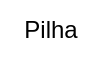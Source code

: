 <mxfile version="24.0.7" type="github">
  <diagram name="Page-1" id="SVKldw6zMVj4fhO1LhRY">
    <mxGraphModel dx="635" dy="403" grid="1" gridSize="10" guides="1" tooltips="1" connect="1" arrows="1" fold="1" page="1" pageScale="1" pageWidth="850" pageHeight="1100" math="0" shadow="0">
      <root>
        <mxCell id="0" />
        <mxCell id="1" parent="0" />
        <mxCell id="zyzQ_vLUQbitaI1Zb-F3-1" value="Pilha" style="text;html=1;align=center;verticalAlign=middle;resizable=0;points=[];autosize=1;strokeColor=none;fillColor=none;" vertex="1" parent="1">
          <mxGeometry x="135" y="158" width="50" height="30" as="geometry" />
        </mxCell>
      </root>
    </mxGraphModel>
  </diagram>
</mxfile>
